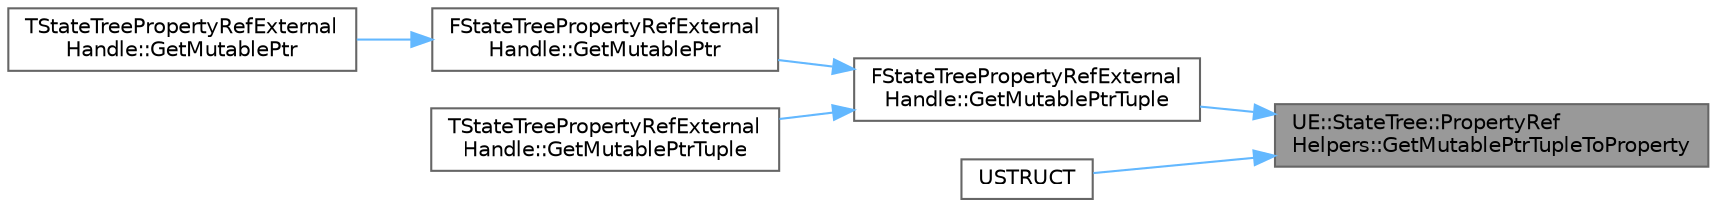 digraph "UE::StateTree::PropertyRefHelpers::GetMutablePtrTupleToProperty"
{
 // INTERACTIVE_SVG=YES
 // LATEX_PDF_SIZE
  bgcolor="transparent";
  edge [fontname=Helvetica,fontsize=10,labelfontname=Helvetica,labelfontsize=10];
  node [fontname=Helvetica,fontsize=10,shape=box,height=0.2,width=0.4];
  rankdir="RL";
  Node1 [id="Node000001",label="UE::StateTree::PropertyRef\lHelpers::GetMutablePtrTupleToProperty",height=0.2,width=0.4,color="gray40", fillcolor="grey60", style="filled", fontcolor="black",tooltip=" "];
  Node1 -> Node2 [id="edge1_Node000001_Node000002",dir="back",color="steelblue1",style="solid",tooltip=" "];
  Node2 [id="Node000002",label="FStateTreePropertyRefExternal\lHandle::GetMutablePtrTuple",height=0.2,width=0.4,color="grey40", fillcolor="white", style="filled",URL="$d4/db1/structFStateTreePropertyRefExternalHandle.html#abe6f33e23231b0eb539ad2eb46d6e821",tooltip=" "];
  Node2 -> Node3 [id="edge2_Node000002_Node000003",dir="back",color="steelblue1",style="solid",tooltip=" "];
  Node3 [id="Node000003",label="FStateTreePropertyRefExternal\lHandle::GetMutablePtr",height=0.2,width=0.4,color="grey40", fillcolor="white", style="filled",URL="$d4/db1/structFStateTreePropertyRefExternalHandle.html#a6c95e501ea39b8aabd02097101516f01",tooltip=" "];
  Node3 -> Node4 [id="edge3_Node000003_Node000004",dir="back",color="steelblue1",style="solid",tooltip=" "];
  Node4 [id="Node000004",label="TStateTreePropertyRefExternal\lHandle::GetMutablePtr",height=0.2,width=0.4,color="grey40", fillcolor="white", style="filled",URL="$d2/d1e/structTStateTreePropertyRefExternalHandle.html#a38c5ce6925aeb58432e387866832c5f6",tooltip=" "];
  Node2 -> Node5 [id="edge4_Node000002_Node000005",dir="back",color="steelblue1",style="solid",tooltip=" "];
  Node5 [id="Node000005",label="TStateTreePropertyRefExternal\lHandle::GetMutablePtrTuple",height=0.2,width=0.4,color="grey40", fillcolor="white", style="filled",URL="$d2/d1e/structTStateTreePropertyRefExternalHandle.html#af0994da7b8df34dac306fef1a6973894",tooltip=" "];
  Node1 -> Node6 [id="edge5_Node000001_Node000006",dir="back",color="steelblue1",style="solid",tooltip=" "];
  Node6 [id="Node000006",label="USTRUCT",height=0.2,width=0.4,color="grey40", fillcolor="white", style="filled",URL="$dd/dae/StateTreePropertyRef_8h.html#a9e3c6ac72d6121875d6d5850e6eef870",tooltip="Property ref allows to get a pointer to selected property in StateTree."];
}

